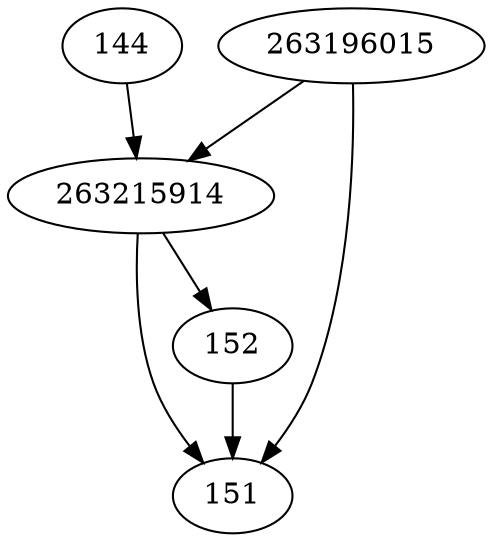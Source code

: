 strict digraph  {
263215914;
263196015;
144;
151;
152;
263215914 -> 151;
263215914 -> 152;
263196015 -> 263215914;
263196015 -> 151;
144 -> 263215914;
152 -> 151;
}
